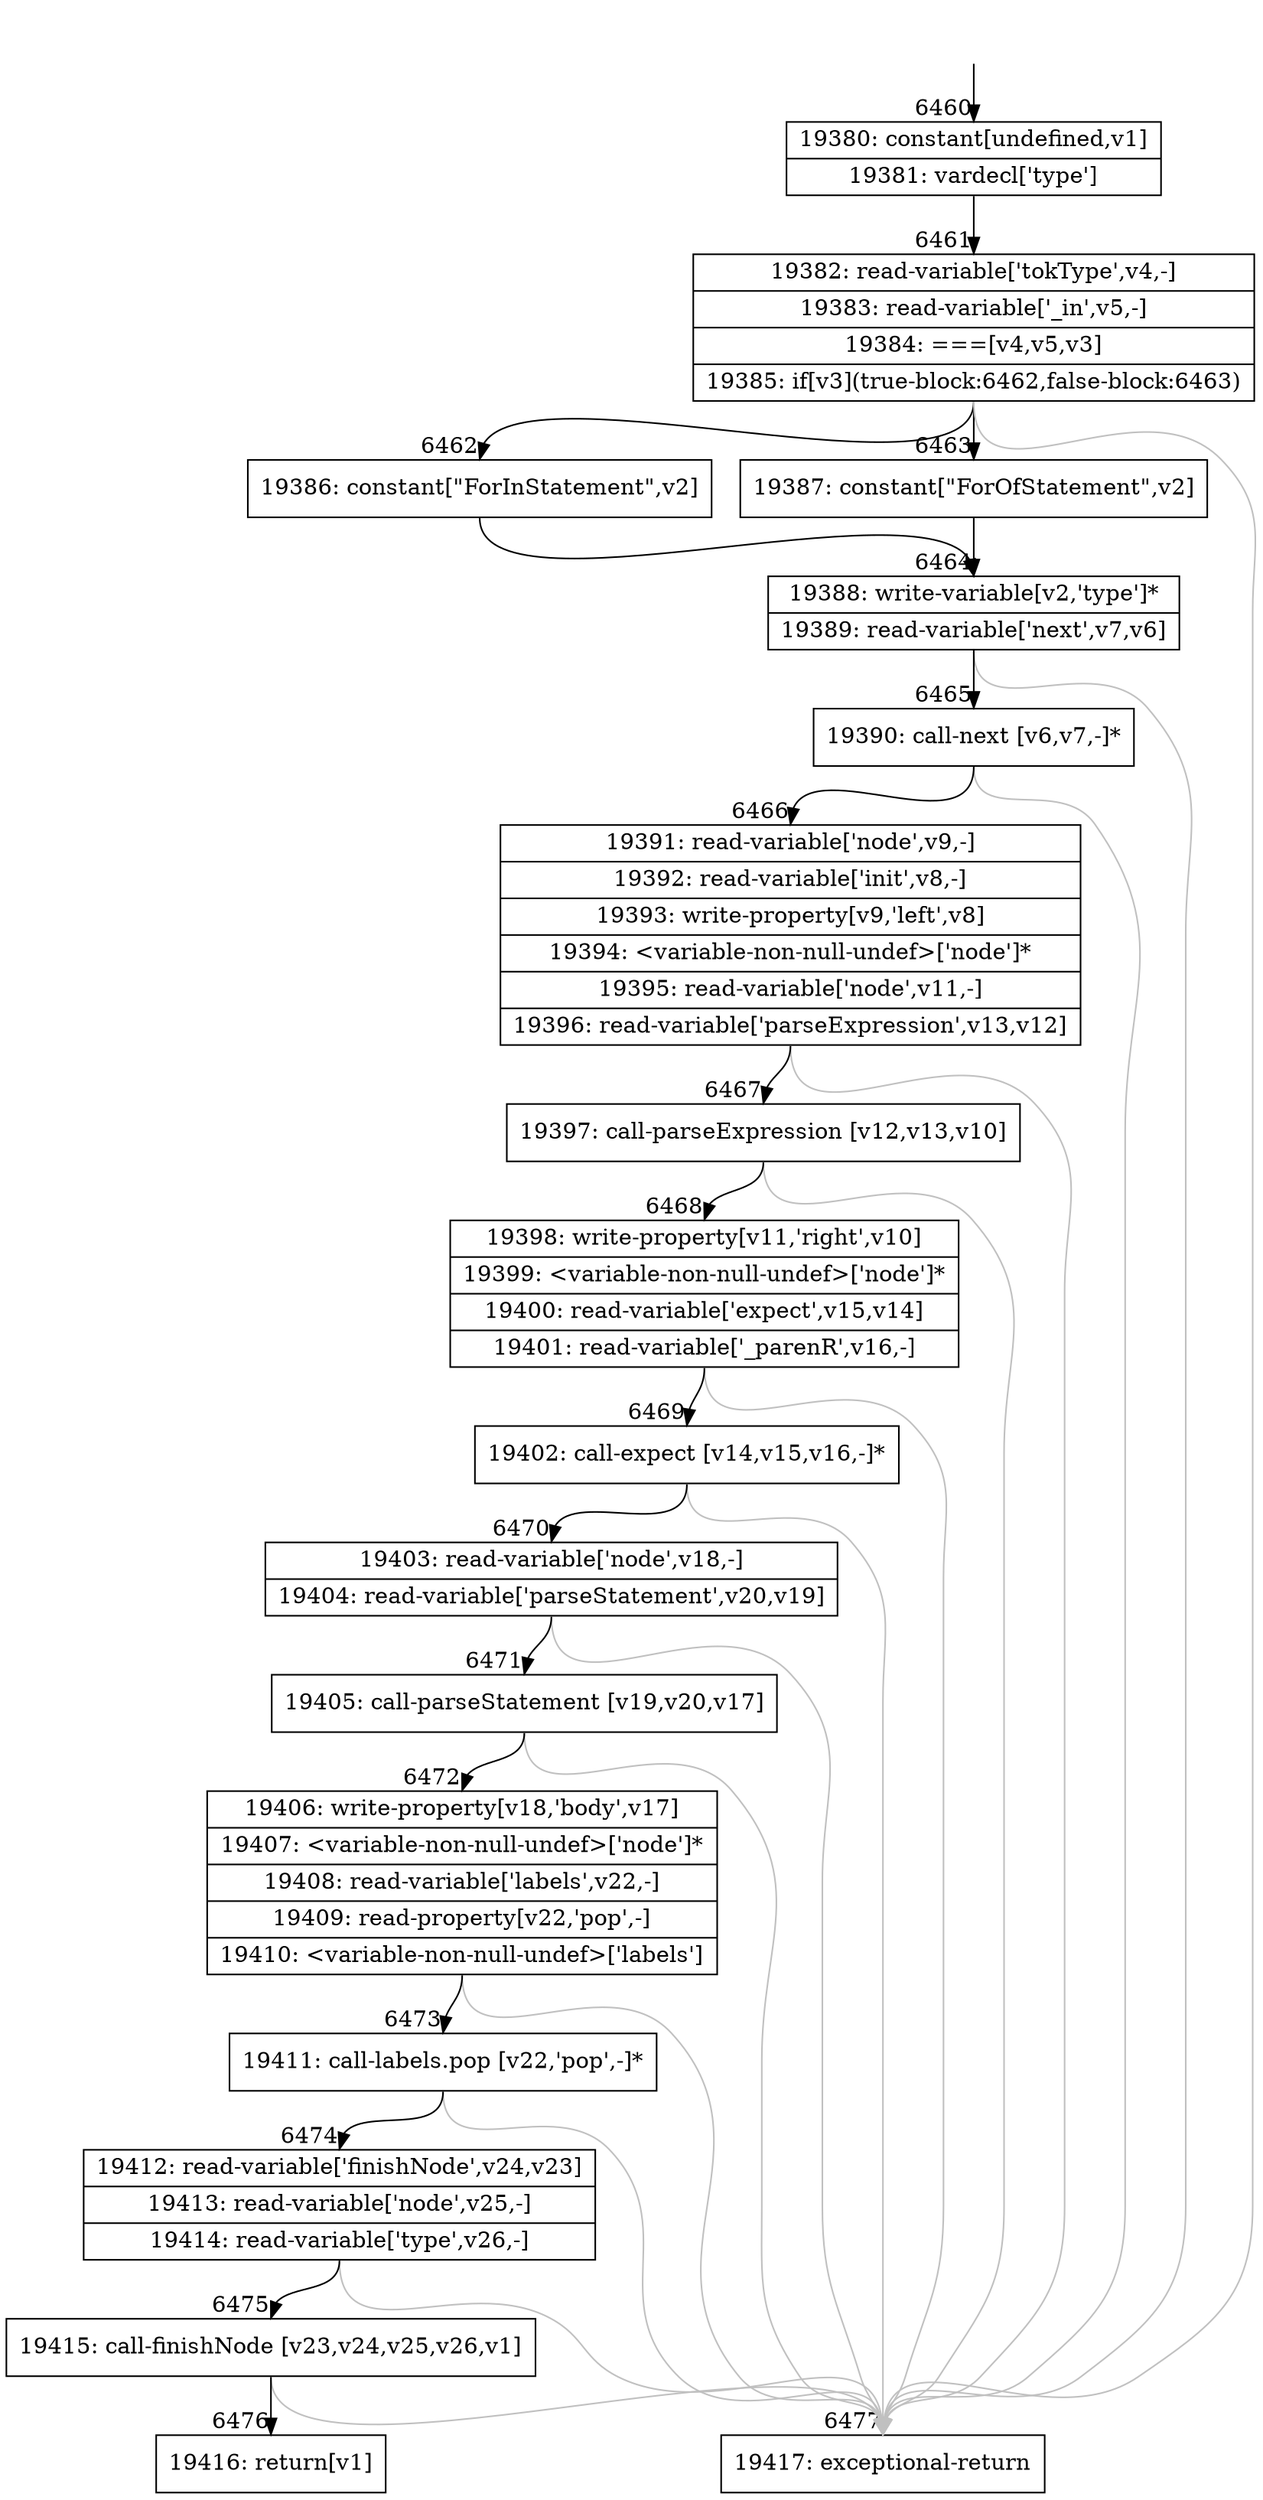 digraph {
rankdir="TD"
BB_entry368[shape=none,label=""];
BB_entry368 -> BB6460 [tailport=s, headport=n, headlabel="    6460"]
BB6460 [shape=record label="{19380: constant[undefined,v1]|19381: vardecl['type']}" ] 
BB6460 -> BB6461 [tailport=s, headport=n, headlabel="      6461"]
BB6461 [shape=record label="{19382: read-variable['tokType',v4,-]|19383: read-variable['_in',v5,-]|19384: ===[v4,v5,v3]|19385: if[v3](true-block:6462,false-block:6463)}" ] 
BB6461 -> BB6462 [tailport=s, headport=n, headlabel="      6462"]
BB6461 -> BB6463 [tailport=s, headport=n, headlabel="      6463"]
BB6461 -> BB6477 [tailport=s, headport=n, color=gray, headlabel="      6477"]
BB6462 [shape=record label="{19386: constant[\"ForInStatement\",v2]}" ] 
BB6462 -> BB6464 [tailport=s, headport=n, headlabel="      6464"]
BB6463 [shape=record label="{19387: constant[\"ForOfStatement\",v2]}" ] 
BB6463 -> BB6464 [tailport=s, headport=n]
BB6464 [shape=record label="{19388: write-variable[v2,'type']*|19389: read-variable['next',v7,v6]}" ] 
BB6464 -> BB6465 [tailport=s, headport=n, headlabel="      6465"]
BB6464 -> BB6477 [tailport=s, headport=n, color=gray]
BB6465 [shape=record label="{19390: call-next [v6,v7,-]*}" ] 
BB6465 -> BB6466 [tailport=s, headport=n, headlabel="      6466"]
BB6465 -> BB6477 [tailport=s, headport=n, color=gray]
BB6466 [shape=record label="{19391: read-variable['node',v9,-]|19392: read-variable['init',v8,-]|19393: write-property[v9,'left',v8]|19394: \<variable-non-null-undef\>['node']*|19395: read-variable['node',v11,-]|19396: read-variable['parseExpression',v13,v12]}" ] 
BB6466 -> BB6467 [tailport=s, headport=n, headlabel="      6467"]
BB6466 -> BB6477 [tailport=s, headport=n, color=gray]
BB6467 [shape=record label="{19397: call-parseExpression [v12,v13,v10]}" ] 
BB6467 -> BB6468 [tailport=s, headport=n, headlabel="      6468"]
BB6467 -> BB6477 [tailport=s, headport=n, color=gray]
BB6468 [shape=record label="{19398: write-property[v11,'right',v10]|19399: \<variable-non-null-undef\>['node']*|19400: read-variable['expect',v15,v14]|19401: read-variable['_parenR',v16,-]}" ] 
BB6468 -> BB6469 [tailport=s, headport=n, headlabel="      6469"]
BB6468 -> BB6477 [tailport=s, headport=n, color=gray]
BB6469 [shape=record label="{19402: call-expect [v14,v15,v16,-]*}" ] 
BB6469 -> BB6470 [tailport=s, headport=n, headlabel="      6470"]
BB6469 -> BB6477 [tailport=s, headport=n, color=gray]
BB6470 [shape=record label="{19403: read-variable['node',v18,-]|19404: read-variable['parseStatement',v20,v19]}" ] 
BB6470 -> BB6471 [tailport=s, headport=n, headlabel="      6471"]
BB6470 -> BB6477 [tailport=s, headport=n, color=gray]
BB6471 [shape=record label="{19405: call-parseStatement [v19,v20,v17]}" ] 
BB6471 -> BB6472 [tailport=s, headport=n, headlabel="      6472"]
BB6471 -> BB6477 [tailport=s, headport=n, color=gray]
BB6472 [shape=record label="{19406: write-property[v18,'body',v17]|19407: \<variable-non-null-undef\>['node']*|19408: read-variable['labels',v22,-]|19409: read-property[v22,'pop',-]|19410: \<variable-non-null-undef\>['labels']}" ] 
BB6472 -> BB6473 [tailport=s, headport=n, headlabel="      6473"]
BB6472 -> BB6477 [tailport=s, headport=n, color=gray]
BB6473 [shape=record label="{19411: call-labels.pop [v22,'pop',-]*}" ] 
BB6473 -> BB6474 [tailport=s, headport=n, headlabel="      6474"]
BB6473 -> BB6477 [tailport=s, headport=n, color=gray]
BB6474 [shape=record label="{19412: read-variable['finishNode',v24,v23]|19413: read-variable['node',v25,-]|19414: read-variable['type',v26,-]}" ] 
BB6474 -> BB6475 [tailport=s, headport=n, headlabel="      6475"]
BB6474 -> BB6477 [tailport=s, headport=n, color=gray]
BB6475 [shape=record label="{19415: call-finishNode [v23,v24,v25,v26,v1]}" ] 
BB6475 -> BB6476 [tailport=s, headport=n, headlabel="      6476"]
BB6475 -> BB6477 [tailport=s, headport=n, color=gray]
BB6476 [shape=record label="{19416: return[v1]}" ] 
BB6477 [shape=record label="{19417: exceptional-return}" ] 
//#$~ 6332
}
